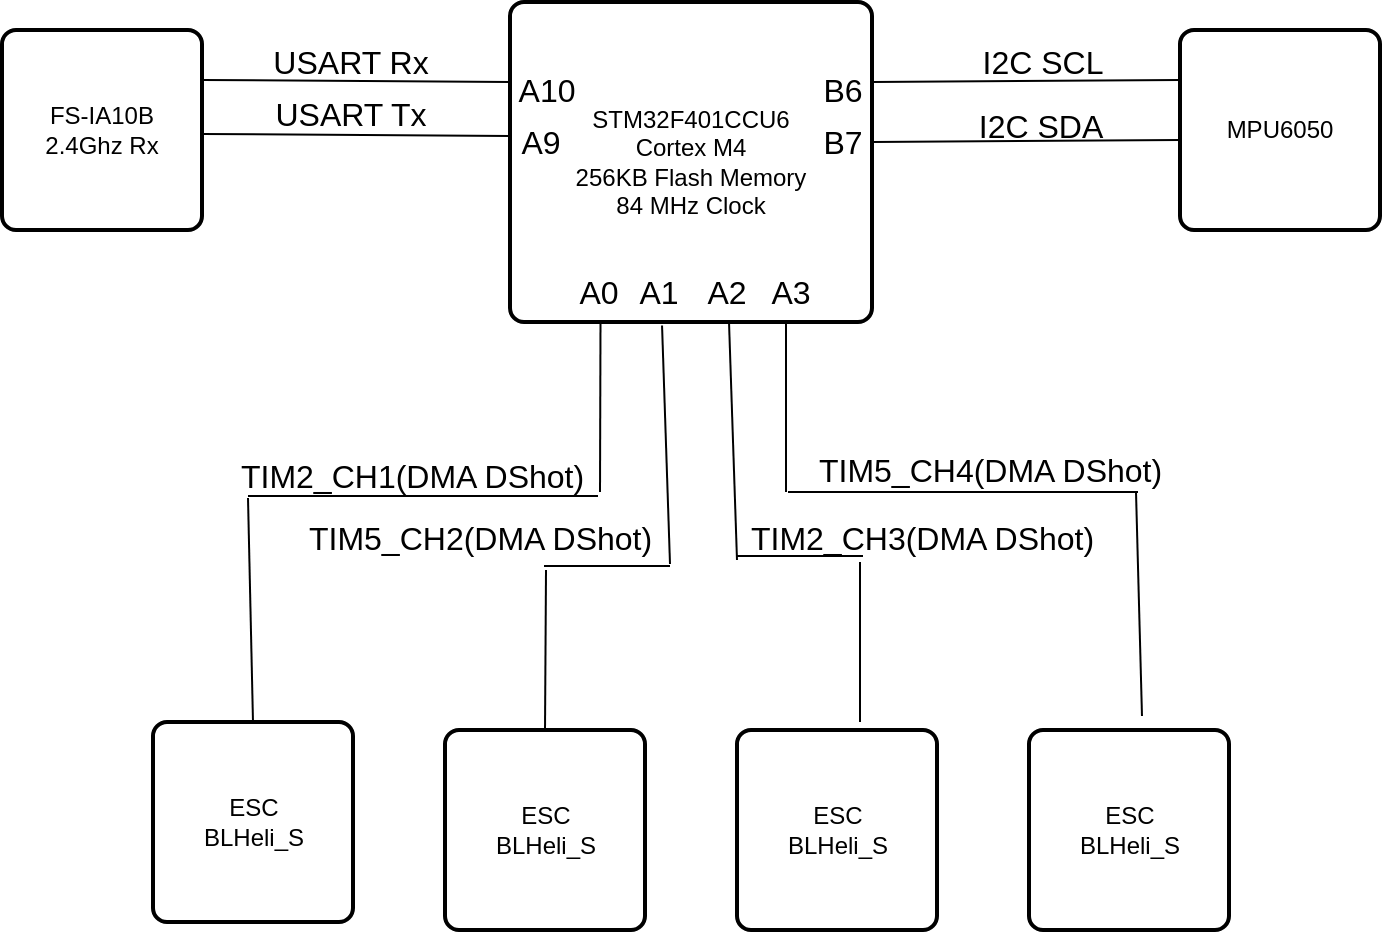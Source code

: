 <mxfile version="25.0.3">
  <diagram name="Page-1" id="bf3ZRlRWpWkQN9uktcwV">
    <mxGraphModel dx="973" dy="2015" grid="0" gridSize="10" guides="1" tooltips="1" connect="1" arrows="1" fold="1" page="0" pageScale="1" pageWidth="850" pageHeight="1100" math="0" shadow="0">
      <root>
        <mxCell id="0" />
        <mxCell id="1" parent="0" />
        <mxCell id="HLQ30GEMomgd0R3G9ce--1" value="STM32F401CCU6&lt;div&gt;Cortex M4&lt;/div&gt;&lt;div&gt;256KB Flash Memory&lt;/div&gt;&lt;div&gt;84 MHz Clock&lt;/div&gt;" style="rounded=1;whiteSpace=wrap;html=1;absoluteArcSize=1;arcSize=14;strokeWidth=2;" vertex="1" parent="1">
          <mxGeometry x="135" y="-293" width="181" height="160" as="geometry" />
        </mxCell>
        <mxCell id="HLQ30GEMomgd0R3G9ce--2" value="MPU6050" style="rounded=1;whiteSpace=wrap;html=1;absoluteArcSize=1;arcSize=14;strokeWidth=2;" vertex="1" parent="1">
          <mxGeometry x="470" y="-279" width="100" height="100" as="geometry" />
        </mxCell>
        <mxCell id="HLQ30GEMomgd0R3G9ce--3" value="FS-IA10B&lt;div&gt;2.4Ghz Rx&lt;/div&gt;" style="rounded=1;whiteSpace=wrap;html=1;absoluteArcSize=1;arcSize=14;strokeWidth=2;" vertex="1" parent="1">
          <mxGeometry x="-119" y="-279" width="100" height="100" as="geometry" />
        </mxCell>
        <mxCell id="HLQ30GEMomgd0R3G9ce--4" value="ESC&lt;div&gt;BLHeli_S&lt;/div&gt;" style="rounded=1;whiteSpace=wrap;html=1;absoluteArcSize=1;arcSize=14;strokeWidth=2;" vertex="1" parent="1">
          <mxGeometry x="248.5" y="71" width="100" height="100" as="geometry" />
        </mxCell>
        <mxCell id="HLQ30GEMomgd0R3G9ce--11" value="ESC&lt;div&gt;BLHeli_S&lt;/div&gt;" style="rounded=1;whiteSpace=wrap;html=1;absoluteArcSize=1;arcSize=14;strokeWidth=2;" vertex="1" parent="1">
          <mxGeometry x="394.5" y="71" width="100" height="100" as="geometry" />
        </mxCell>
        <mxCell id="HLQ30GEMomgd0R3G9ce--12" value="ESC&lt;div&gt;BLHeli_S&lt;/div&gt;" style="rounded=1;whiteSpace=wrap;html=1;absoluteArcSize=1;arcSize=14;strokeWidth=2;" vertex="1" parent="1">
          <mxGeometry x="102.5" y="71" width="100" height="100" as="geometry" />
        </mxCell>
        <mxCell id="HLQ30GEMomgd0R3G9ce--13" value="ESC&lt;div&gt;BLHeli_S&lt;/div&gt;" style="rounded=1;whiteSpace=wrap;html=1;absoluteArcSize=1;arcSize=14;strokeWidth=2;" vertex="1" parent="1">
          <mxGeometry x="-43.5" y="67" width="100" height="100" as="geometry" />
        </mxCell>
        <mxCell id="HLQ30GEMomgd0R3G9ce--14" value="" style="endArrow=none;html=1;rounded=0;fontSize=12;startSize=8;endSize=8;curved=1;exitX=1;exitY=0.25;exitDx=0;exitDy=0;entryX=0;entryY=0.25;entryDx=0;entryDy=0;" edge="1" parent="1" source="HLQ30GEMomgd0R3G9ce--3" target="HLQ30GEMomgd0R3G9ce--1">
          <mxGeometry width="50" height="50" relative="1" as="geometry">
            <mxPoint x="16" y="-237" as="sourcePoint" />
            <mxPoint x="132" y="-238" as="targetPoint" />
          </mxGeometry>
        </mxCell>
        <mxCell id="HLQ30GEMomgd0R3G9ce--15" value="" style="endArrow=none;html=1;rounded=0;fontSize=12;startSize=8;endSize=8;curved=1;exitX=1;exitY=0.25;exitDx=0;exitDy=0;entryX=0;entryY=0.25;entryDx=0;entryDy=0;" edge="1" parent="1" source="HLQ30GEMomgd0R3G9ce--1" target="HLQ30GEMomgd0R3G9ce--2">
          <mxGeometry width="50" height="50" relative="1" as="geometry">
            <mxPoint x="319" y="-246" as="sourcePoint" />
            <mxPoint x="470" y="-246" as="targetPoint" />
          </mxGeometry>
        </mxCell>
        <mxCell id="HLQ30GEMomgd0R3G9ce--25" value="" style="endArrow=none;html=1;rounded=0;fontSize=12;startSize=8;endSize=8;curved=1;entryX=0.25;entryY=1;entryDx=0;entryDy=0;" edge="1" parent="1" target="HLQ30GEMomgd0R3G9ce--1">
          <mxGeometry width="50" height="50" relative="1" as="geometry">
            <mxPoint x="180" y="-48" as="sourcePoint" />
            <mxPoint x="202.5" y="-33" as="targetPoint" />
          </mxGeometry>
        </mxCell>
        <mxCell id="HLQ30GEMomgd0R3G9ce--26" value="" style="endArrow=none;html=1;rounded=0;fontSize=12;startSize=8;endSize=8;curved=1;entryX=0.42;entryY=1.011;entryDx=0;entryDy=0;entryPerimeter=0;" edge="1" parent="1" target="HLQ30GEMomgd0R3G9ce--1">
          <mxGeometry width="50" height="50" relative="1" as="geometry">
            <mxPoint x="215" y="-12" as="sourcePoint" />
            <mxPoint x="190" y="-123" as="targetPoint" />
          </mxGeometry>
        </mxCell>
        <mxCell id="HLQ30GEMomgd0R3G9ce--27" value="" style="endArrow=none;html=1;rounded=0;fontSize=12;startSize=8;endSize=8;curved=1;" edge="1" parent="1">
          <mxGeometry width="50" height="50" relative="1" as="geometry">
            <mxPoint x="4" y="-46" as="sourcePoint" />
            <mxPoint x="179" y="-46" as="targetPoint" />
          </mxGeometry>
        </mxCell>
        <mxCell id="HLQ30GEMomgd0R3G9ce--28" value="" style="endArrow=none;html=1;rounded=0;fontSize=12;startSize=8;endSize=8;curved=1;" edge="1" parent="1">
          <mxGeometry width="50" height="50" relative="1" as="geometry">
            <mxPoint x="152" y="-11" as="sourcePoint" />
            <mxPoint x="215" y="-11" as="targetPoint" />
          </mxGeometry>
        </mxCell>
        <mxCell id="HLQ30GEMomgd0R3G9ce--29" value="" style="endArrow=none;html=1;rounded=0;fontSize=12;startSize=8;endSize=8;curved=1;exitX=0.5;exitY=0;exitDx=0;exitDy=0;" edge="1" parent="1" source="HLQ30GEMomgd0R3G9ce--13">
          <mxGeometry width="50" height="50" relative="1" as="geometry">
            <mxPoint x="2" y="47" as="sourcePoint" />
            <mxPoint x="4" y="-45" as="targetPoint" />
          </mxGeometry>
        </mxCell>
        <mxCell id="HLQ30GEMomgd0R3G9ce--30" value="" style="endArrow=none;html=1;rounded=0;fontSize=12;startSize=8;endSize=8;curved=1;exitX=0.5;exitY=0;exitDx=0;exitDy=0;" edge="1" parent="1" source="HLQ30GEMomgd0R3G9ce--12">
          <mxGeometry width="50" height="50" relative="1" as="geometry">
            <mxPoint x="95" y="79" as="sourcePoint" />
            <mxPoint x="153" y="-9" as="targetPoint" />
          </mxGeometry>
        </mxCell>
        <mxCell id="HLQ30GEMomgd0R3G9ce--31" value="" style="endArrow=none;html=1;rounded=0;fontSize=12;startSize=8;endSize=8;curved=1;entryX=0.25;entryY=1;entryDx=0;entryDy=0;" edge="1" parent="1">
          <mxGeometry width="50" height="50" relative="1" as="geometry">
            <mxPoint x="273" y="-48" as="sourcePoint" />
            <mxPoint x="273" y="-133" as="targetPoint" />
          </mxGeometry>
        </mxCell>
        <mxCell id="HLQ30GEMomgd0R3G9ce--32" value="" style="endArrow=none;html=1;rounded=0;fontSize=12;startSize=8;endSize=8;curved=1;entryX=0.42;entryY=1.011;entryDx=0;entryDy=0;entryPerimeter=0;" edge="1" parent="1">
          <mxGeometry width="50" height="50" relative="1" as="geometry">
            <mxPoint x="248.5" y="-14" as="sourcePoint" />
            <mxPoint x="244.5" y="-133" as="targetPoint" />
          </mxGeometry>
        </mxCell>
        <mxCell id="HLQ30GEMomgd0R3G9ce--33" value="" style="endArrow=none;html=1;rounded=0;fontSize=12;startSize=8;endSize=8;curved=1;" edge="1" parent="1">
          <mxGeometry width="50" height="50" relative="1" as="geometry">
            <mxPoint x="274" y="-48" as="sourcePoint" />
            <mxPoint x="449" y="-48" as="targetPoint" />
          </mxGeometry>
        </mxCell>
        <mxCell id="HLQ30GEMomgd0R3G9ce--34" value="" style="endArrow=none;html=1;rounded=0;fontSize=12;startSize=8;endSize=8;curved=1;" edge="1" parent="1">
          <mxGeometry width="50" height="50" relative="1" as="geometry">
            <mxPoint x="248.5" y="-16" as="sourcePoint" />
            <mxPoint x="311.5" y="-16" as="targetPoint" />
          </mxGeometry>
        </mxCell>
        <mxCell id="HLQ30GEMomgd0R3G9ce--35" value="" style="endArrow=none;html=1;rounded=0;fontSize=12;startSize=8;endSize=8;curved=1;exitX=0.5;exitY=0;exitDx=0;exitDy=0;" edge="1" parent="1">
          <mxGeometry width="50" height="50" relative="1" as="geometry">
            <mxPoint x="451" y="64" as="sourcePoint" />
            <mxPoint x="448" y="-48" as="targetPoint" />
          </mxGeometry>
        </mxCell>
        <mxCell id="HLQ30GEMomgd0R3G9ce--36" value="" style="endArrow=none;html=1;rounded=0;fontSize=12;startSize=8;endSize=8;curved=1;exitX=0.5;exitY=0;exitDx=0;exitDy=0;" edge="1" parent="1">
          <mxGeometry width="50" height="50" relative="1" as="geometry">
            <mxPoint x="310" y="67" as="sourcePoint" />
            <mxPoint x="310" y="-13" as="targetPoint" />
          </mxGeometry>
        </mxCell>
        <mxCell id="HLQ30GEMomgd0R3G9ce--38" value="A0" style="text;html=1;align=center;verticalAlign=middle;resizable=0;points=[];autosize=1;strokeColor=none;fillColor=none;fontSize=16;" vertex="1" parent="1">
          <mxGeometry x="159.5" y="-164" width="38" height="31" as="geometry" />
        </mxCell>
        <mxCell id="HLQ30GEMomgd0R3G9ce--39" value="A3" style="text;html=1;align=center;verticalAlign=middle;resizable=0;points=[];autosize=1;strokeColor=none;fillColor=none;fontSize=16;" vertex="1" parent="1">
          <mxGeometry x="256" y="-164" width="38" height="31" as="geometry" />
        </mxCell>
        <mxCell id="HLQ30GEMomgd0R3G9ce--40" value="A2" style="text;html=1;align=center;verticalAlign=middle;resizable=0;points=[];autosize=1;strokeColor=none;fillColor=none;fontSize=16;" vertex="1" parent="1">
          <mxGeometry x="224" y="-164" width="38" height="31" as="geometry" />
        </mxCell>
        <mxCell id="HLQ30GEMomgd0R3G9ce--41" value="A1" style="text;html=1;align=center;verticalAlign=middle;resizable=0;points=[];autosize=1;strokeColor=none;fillColor=none;fontSize=16;" vertex="1" parent="1">
          <mxGeometry x="190" y="-164" width="38" height="31" as="geometry" />
        </mxCell>
        <mxCell id="HLQ30GEMomgd0R3G9ce--42" value="A10" style="text;html=1;align=center;verticalAlign=middle;resizable=0;points=[];autosize=1;strokeColor=none;fillColor=none;fontSize=16;" vertex="1" parent="1">
          <mxGeometry x="129.5" y="-265" width="46" height="31" as="geometry" />
        </mxCell>
        <mxCell id="HLQ30GEMomgd0R3G9ce--43" value="A9" style="text;html=1;align=center;verticalAlign=middle;resizable=0;points=[];autosize=1;strokeColor=none;fillColor=none;fontSize=16;" vertex="1" parent="1">
          <mxGeometry x="131" y="-239" width="38" height="31" as="geometry" />
        </mxCell>
        <mxCell id="HLQ30GEMomgd0R3G9ce--44" value="" style="endArrow=none;html=1;rounded=0;fontSize=12;startSize=8;endSize=8;curved=1;exitX=1;exitY=0.25;exitDx=0;exitDy=0;entryX=0;entryY=0.25;entryDx=0;entryDy=0;" edge="1" parent="1">
          <mxGeometry width="50" height="50" relative="1" as="geometry">
            <mxPoint x="-19" y="-227" as="sourcePoint" />
            <mxPoint x="135" y="-226" as="targetPoint" />
          </mxGeometry>
        </mxCell>
        <mxCell id="HLQ30GEMomgd0R3G9ce--46" value="B6" style="text;html=1;align=center;verticalAlign=middle;resizable=0;points=[];autosize=1;strokeColor=none;fillColor=none;fontSize=16;" vertex="1" parent="1">
          <mxGeometry x="282" y="-265" width="38" height="31" as="geometry" />
        </mxCell>
        <mxCell id="HLQ30GEMomgd0R3G9ce--47" value="B7" style="text;html=1;align=center;verticalAlign=middle;resizable=0;points=[];autosize=1;strokeColor=none;fillColor=none;fontSize=16;" vertex="1" parent="1">
          <mxGeometry x="282" y="-239" width="38" height="31" as="geometry" />
        </mxCell>
        <mxCell id="HLQ30GEMomgd0R3G9ce--48" value="" style="endArrow=none;html=1;rounded=0;fontSize=12;startSize=8;endSize=8;curved=1;exitX=1;exitY=0.25;exitDx=0;exitDy=0;entryX=0;entryY=0.25;entryDx=0;entryDy=0;" edge="1" parent="1">
          <mxGeometry width="50" height="50" relative="1" as="geometry">
            <mxPoint x="316" y="-223" as="sourcePoint" />
            <mxPoint x="470" y="-224" as="targetPoint" />
          </mxGeometry>
        </mxCell>
        <mxCell id="HLQ30GEMomgd0R3G9ce--50" value="I2C SDA" style="text;html=1;align=center;verticalAlign=middle;resizable=0;points=[];autosize=1;strokeColor=none;fillColor=none;fontSize=16;" vertex="1" parent="1">
          <mxGeometry x="360" y="-247" width="80" height="31" as="geometry" />
        </mxCell>
        <mxCell id="HLQ30GEMomgd0R3G9ce--51" value="I2C SCL" style="text;html=1;align=center;verticalAlign=middle;resizable=0;points=[];autosize=1;strokeColor=none;fillColor=none;fontSize=16;" vertex="1" parent="1">
          <mxGeometry x="362" y="-279" width="78" height="31" as="geometry" />
        </mxCell>
        <mxCell id="HLQ30GEMomgd0R3G9ce--52" value="USART Rx" style="text;html=1;align=center;verticalAlign=middle;resizable=0;points=[];autosize=1;strokeColor=none;fillColor=none;fontSize=16;" vertex="1" parent="1">
          <mxGeometry x="6.5" y="-279" width="96" height="31" as="geometry" />
        </mxCell>
        <mxCell id="HLQ30GEMomgd0R3G9ce--53" value="USART Tx" style="text;html=1;align=center;verticalAlign=middle;resizable=0;points=[];autosize=1;strokeColor=none;fillColor=none;fontSize=16;" vertex="1" parent="1">
          <mxGeometry x="7.5" y="-253" width="94" height="31" as="geometry" />
        </mxCell>
        <mxCell id="HLQ30GEMomgd0R3G9ce--54" value="TIM2_CH1(DMA DShot)&amp;nbsp;" style="text;html=1;align=center;verticalAlign=middle;resizable=0;points=[];autosize=1;strokeColor=none;fillColor=none;fontSize=16;" vertex="1" parent="1">
          <mxGeometry x="-9" y="-72" width="194" height="31" as="geometry" />
        </mxCell>
        <mxCell id="HLQ30GEMomgd0R3G9ce--55" value="TIM5_CH4(DMA DShot)&amp;nbsp;" style="text;html=1;align=center;verticalAlign=middle;resizable=0;points=[];autosize=1;strokeColor=none;fillColor=none;fontSize=16;" vertex="1" parent="1">
          <mxGeometry x="280" y="-75" width="194" height="31" as="geometry" />
        </mxCell>
        <mxCell id="HLQ30GEMomgd0R3G9ce--56" value="TIM5_CH2(DMA DShot)&amp;nbsp;" style="text;html=1;align=center;verticalAlign=middle;resizable=0;points=[];autosize=1;strokeColor=none;fillColor=none;fontSize=16;" vertex="1" parent="1">
          <mxGeometry x="25" y="-41" width="194" height="31" as="geometry" />
        </mxCell>
        <mxCell id="HLQ30GEMomgd0R3G9ce--57" value="TIM2_CH3(DMA DShot)&amp;nbsp;" style="text;html=1;align=center;verticalAlign=middle;resizable=0;points=[];autosize=1;strokeColor=none;fillColor=none;fontSize=16;" vertex="1" parent="1">
          <mxGeometry x="246" y="-41" width="194" height="31" as="geometry" />
        </mxCell>
      </root>
    </mxGraphModel>
  </diagram>
</mxfile>
